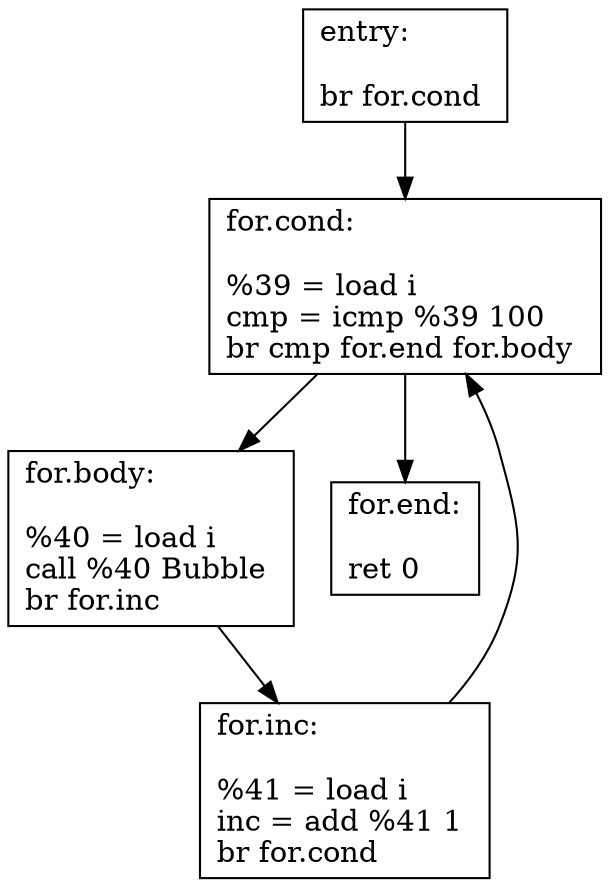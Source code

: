 digraph "CFG for 'main' function" {
	entry[shape=record,
		label="{entry:\l\l
			br for.cond \l
		}"
	];
	entry -> forcond;
	forcond[shape=record,
		label="{for.cond:\l\l
			%39 = load i \l
			cmp = icmp %39 100 \l
			br cmp for.end for.body \l
		}"
	];
	forcond -> forbody;
	forcond -> forend;
	forbody[shape=record,
		label="{for.body:\l\l
			%40 = load i \l
			call %40 Bubble \l
			br for.inc \l
		}"
	];
	forbody -> forinc;
	forinc[shape=record,
		label="{for.inc:\l\l
			%41 = load i \l
			inc = add %41 1 \l
			br for.cond \l
		}"
	];
	forinc -> forcond;
	forend[shape=record,
		label="{for.end:\l\l
			ret 0 \l
		}"
	];
}
